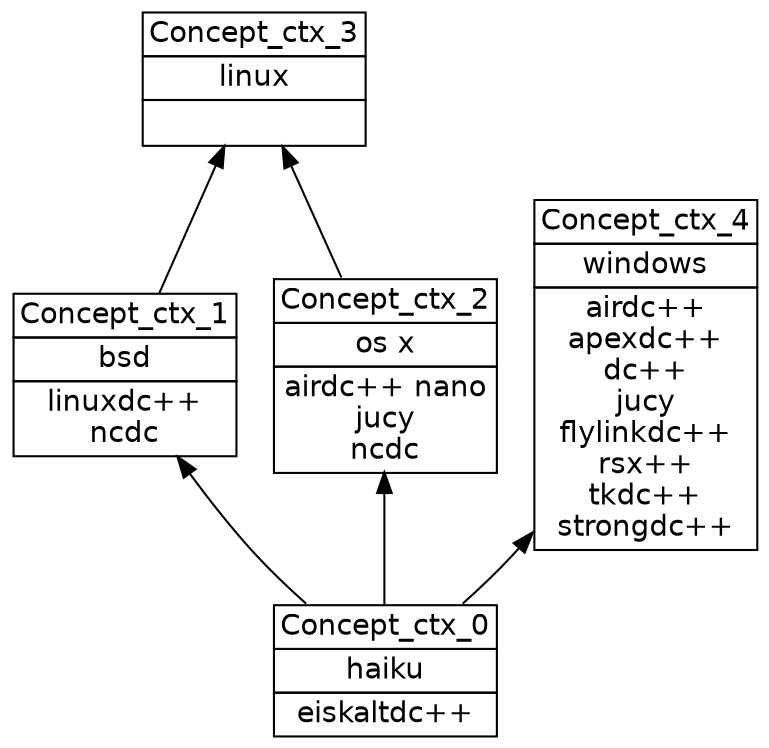 digraph G { 
	rankdir=BT;
	margin=0;
	node [margin="0.03,0.03",fontname="DejaVu Sans"];
	ranksep=0.3;
	nodesep=0.2;
//graph[label="name:ctx,concept number:5,object number:12,attribute number:5"
3 [shape=none,label=<<table border="0" cellborder="1" cellspacing="0" port="p"><tr><td>Concept_ctx_1</td></tr><tr><td>bsd<br/></td></tr><tr><td>linuxdc++<br/>ncdc<br/></td></tr></table>>];
2 [shape=none,label=<<table border="0" cellborder="1" cellspacing="0" port="p"><tr><td>Concept_ctx_2</td></tr><tr><td>os x<br/></td></tr><tr><td>airdc++ nano<br/>jucy<br/>ncdc<br/></td></tr></table>>];
1 [shape=none,label=<<table border="0" cellborder="1" cellspacing="0" port="p"><tr><td>Concept_ctx_3</td></tr><tr><td>linux<br/></td></tr><tr><td><br/></td></tr></table>>];
0 [shape=none,label=<<table border="0" cellborder="1" cellspacing="0" port="p"><tr><td>Concept_ctx_4</td></tr><tr><td>windows<br/></td></tr><tr><td>airdc++<br/>apexdc++<br/>dc++<br/>jucy<br/>flylinkdc++<br/>rsx++<br/>tkdc++<br/>strongdc++<br/></td></tr></table>>];
4 [shape=none,label=<<table border="0" cellborder="1" cellspacing="0" port="p"><tr><td>Concept_ctx_0</td></tr><tr><td>haiku<br/></td></tr><tr><td>eiskaltdc++<br/></td></tr></table>>];
	4:p -> 3:p
	4:p -> 2:p
	3:p -> 1:p
	2:p -> 1:p
	4:p -> 0:p
}